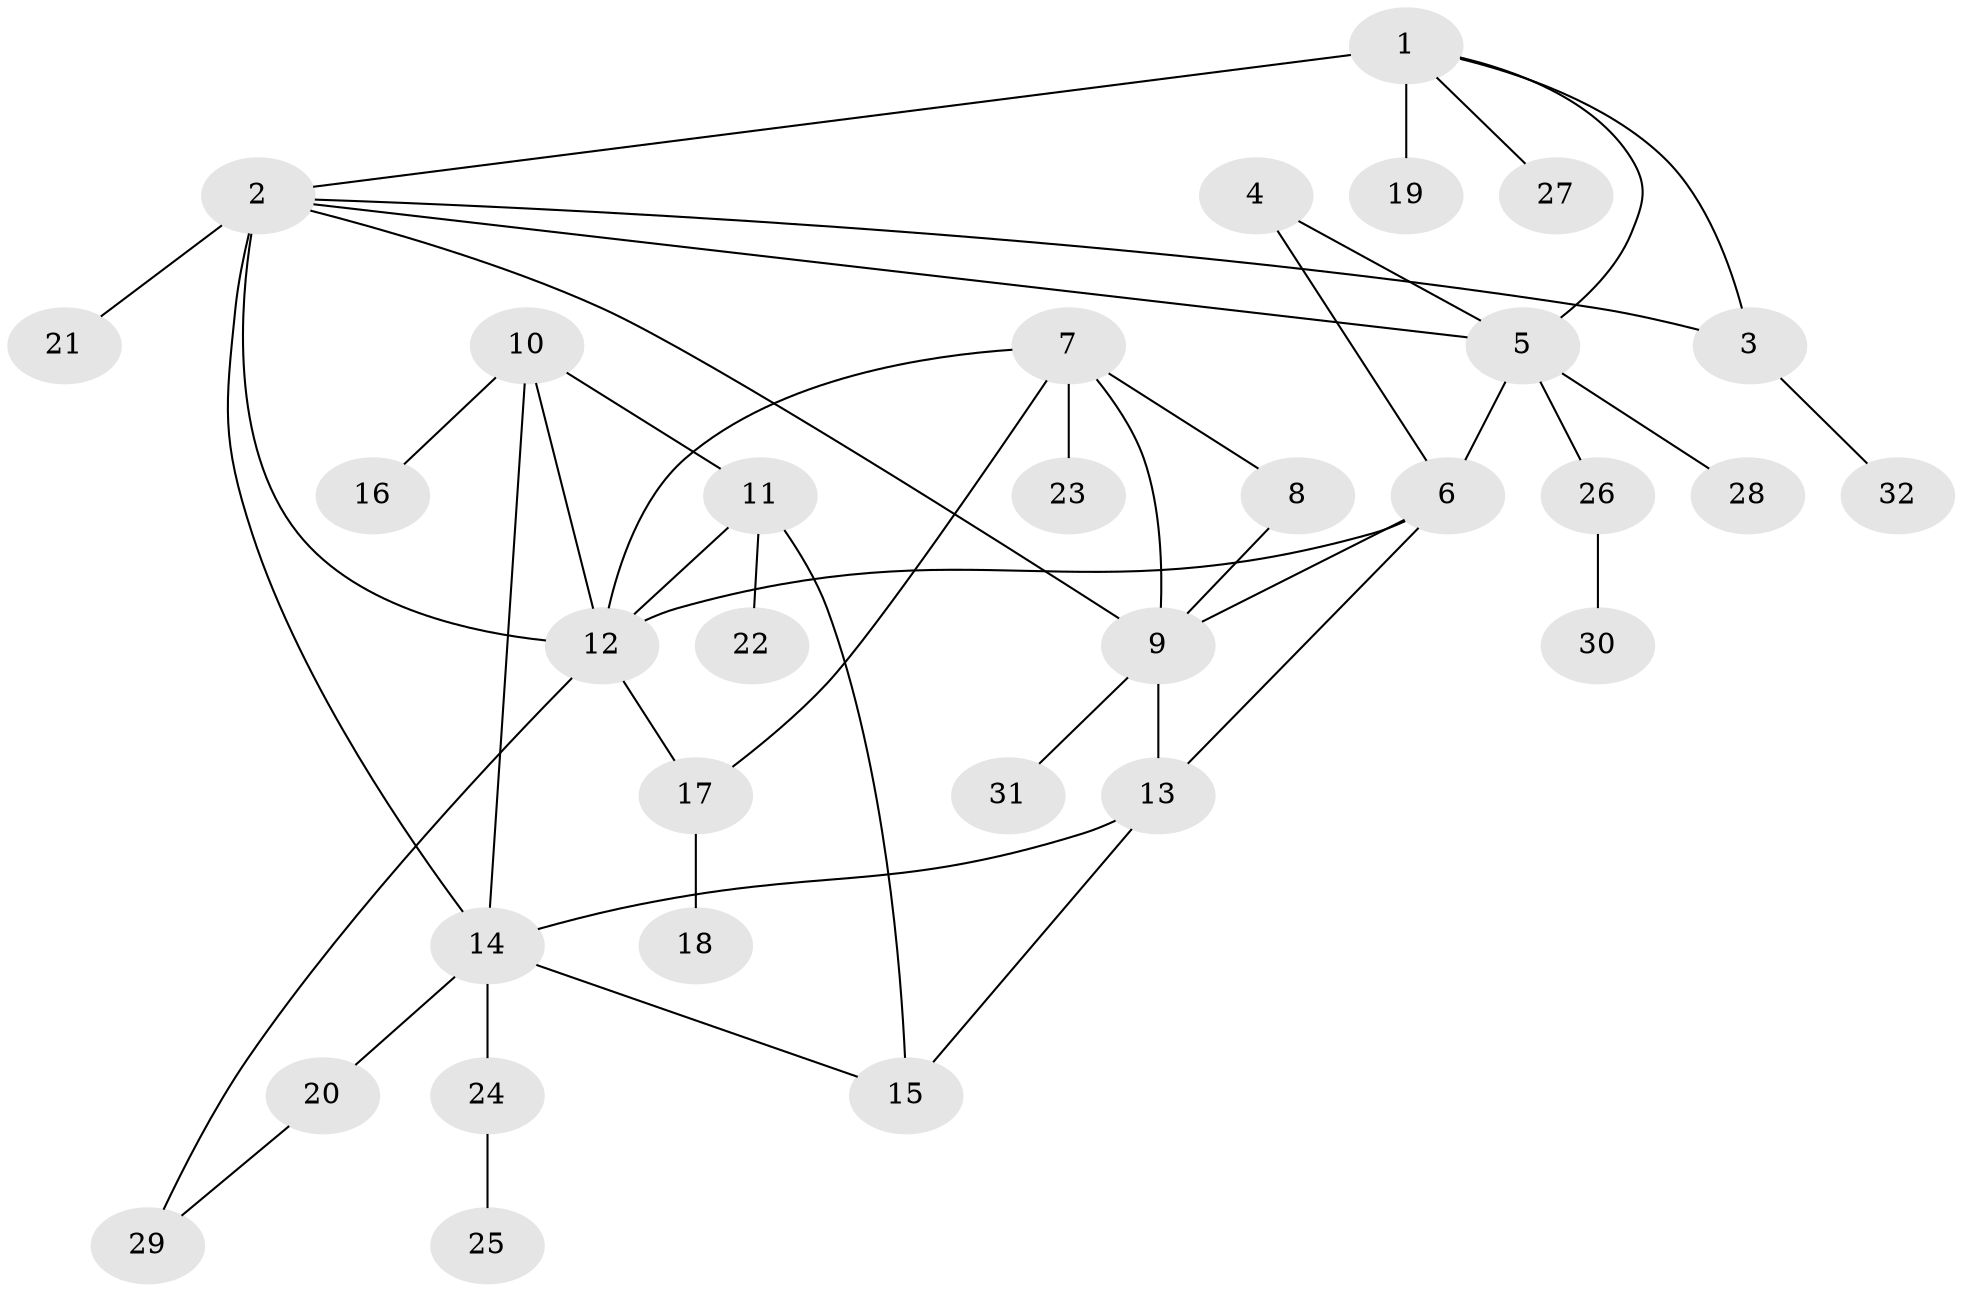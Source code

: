 // original degree distribution, {8: 0.031746031746031744, 10: 0.015873015873015872, 4: 0.031746031746031744, 3: 0.047619047619047616, 6: 0.06349206349206349, 5: 0.015873015873015872, 7: 0.031746031746031744, 9: 0.015873015873015872, 2: 0.19047619047619047, 1: 0.5555555555555556}
// Generated by graph-tools (version 1.1) at 2025/37/03/09/25 02:37:16]
// undirected, 32 vertices, 46 edges
graph export_dot {
graph [start="1"]
  node [color=gray90,style=filled];
  1;
  2;
  3;
  4;
  5;
  6;
  7;
  8;
  9;
  10;
  11;
  12;
  13;
  14;
  15;
  16;
  17;
  18;
  19;
  20;
  21;
  22;
  23;
  24;
  25;
  26;
  27;
  28;
  29;
  30;
  31;
  32;
  1 -- 2 [weight=1.0];
  1 -- 3 [weight=1.0];
  1 -- 5 [weight=1.0];
  1 -- 19 [weight=3.0];
  1 -- 27 [weight=1.0];
  2 -- 3 [weight=1.0];
  2 -- 5 [weight=1.0];
  2 -- 9 [weight=1.0];
  2 -- 12 [weight=1.0];
  2 -- 14 [weight=1.0];
  2 -- 21 [weight=3.0];
  3 -- 32 [weight=1.0];
  4 -- 5 [weight=1.0];
  4 -- 6 [weight=1.0];
  5 -- 6 [weight=1.0];
  5 -- 26 [weight=1.0];
  5 -- 28 [weight=1.0];
  6 -- 9 [weight=1.0];
  6 -- 12 [weight=1.0];
  6 -- 13 [weight=1.0];
  7 -- 8 [weight=1.0];
  7 -- 9 [weight=1.0];
  7 -- 12 [weight=1.0];
  7 -- 17 [weight=1.0];
  7 -- 23 [weight=1.0];
  8 -- 9 [weight=1.0];
  9 -- 13 [weight=1.0];
  9 -- 31 [weight=2.0];
  10 -- 11 [weight=1.0];
  10 -- 12 [weight=1.0];
  10 -- 14 [weight=1.0];
  10 -- 16 [weight=1.0];
  11 -- 12 [weight=1.0];
  11 -- 15 [weight=1.0];
  11 -- 22 [weight=3.0];
  12 -- 17 [weight=1.0];
  12 -- 29 [weight=2.0];
  13 -- 14 [weight=1.0];
  13 -- 15 [weight=2.0];
  14 -- 15 [weight=1.0];
  14 -- 20 [weight=1.0];
  14 -- 24 [weight=1.0];
  17 -- 18 [weight=1.0];
  20 -- 29 [weight=1.0];
  24 -- 25 [weight=1.0];
  26 -- 30 [weight=1.0];
}
